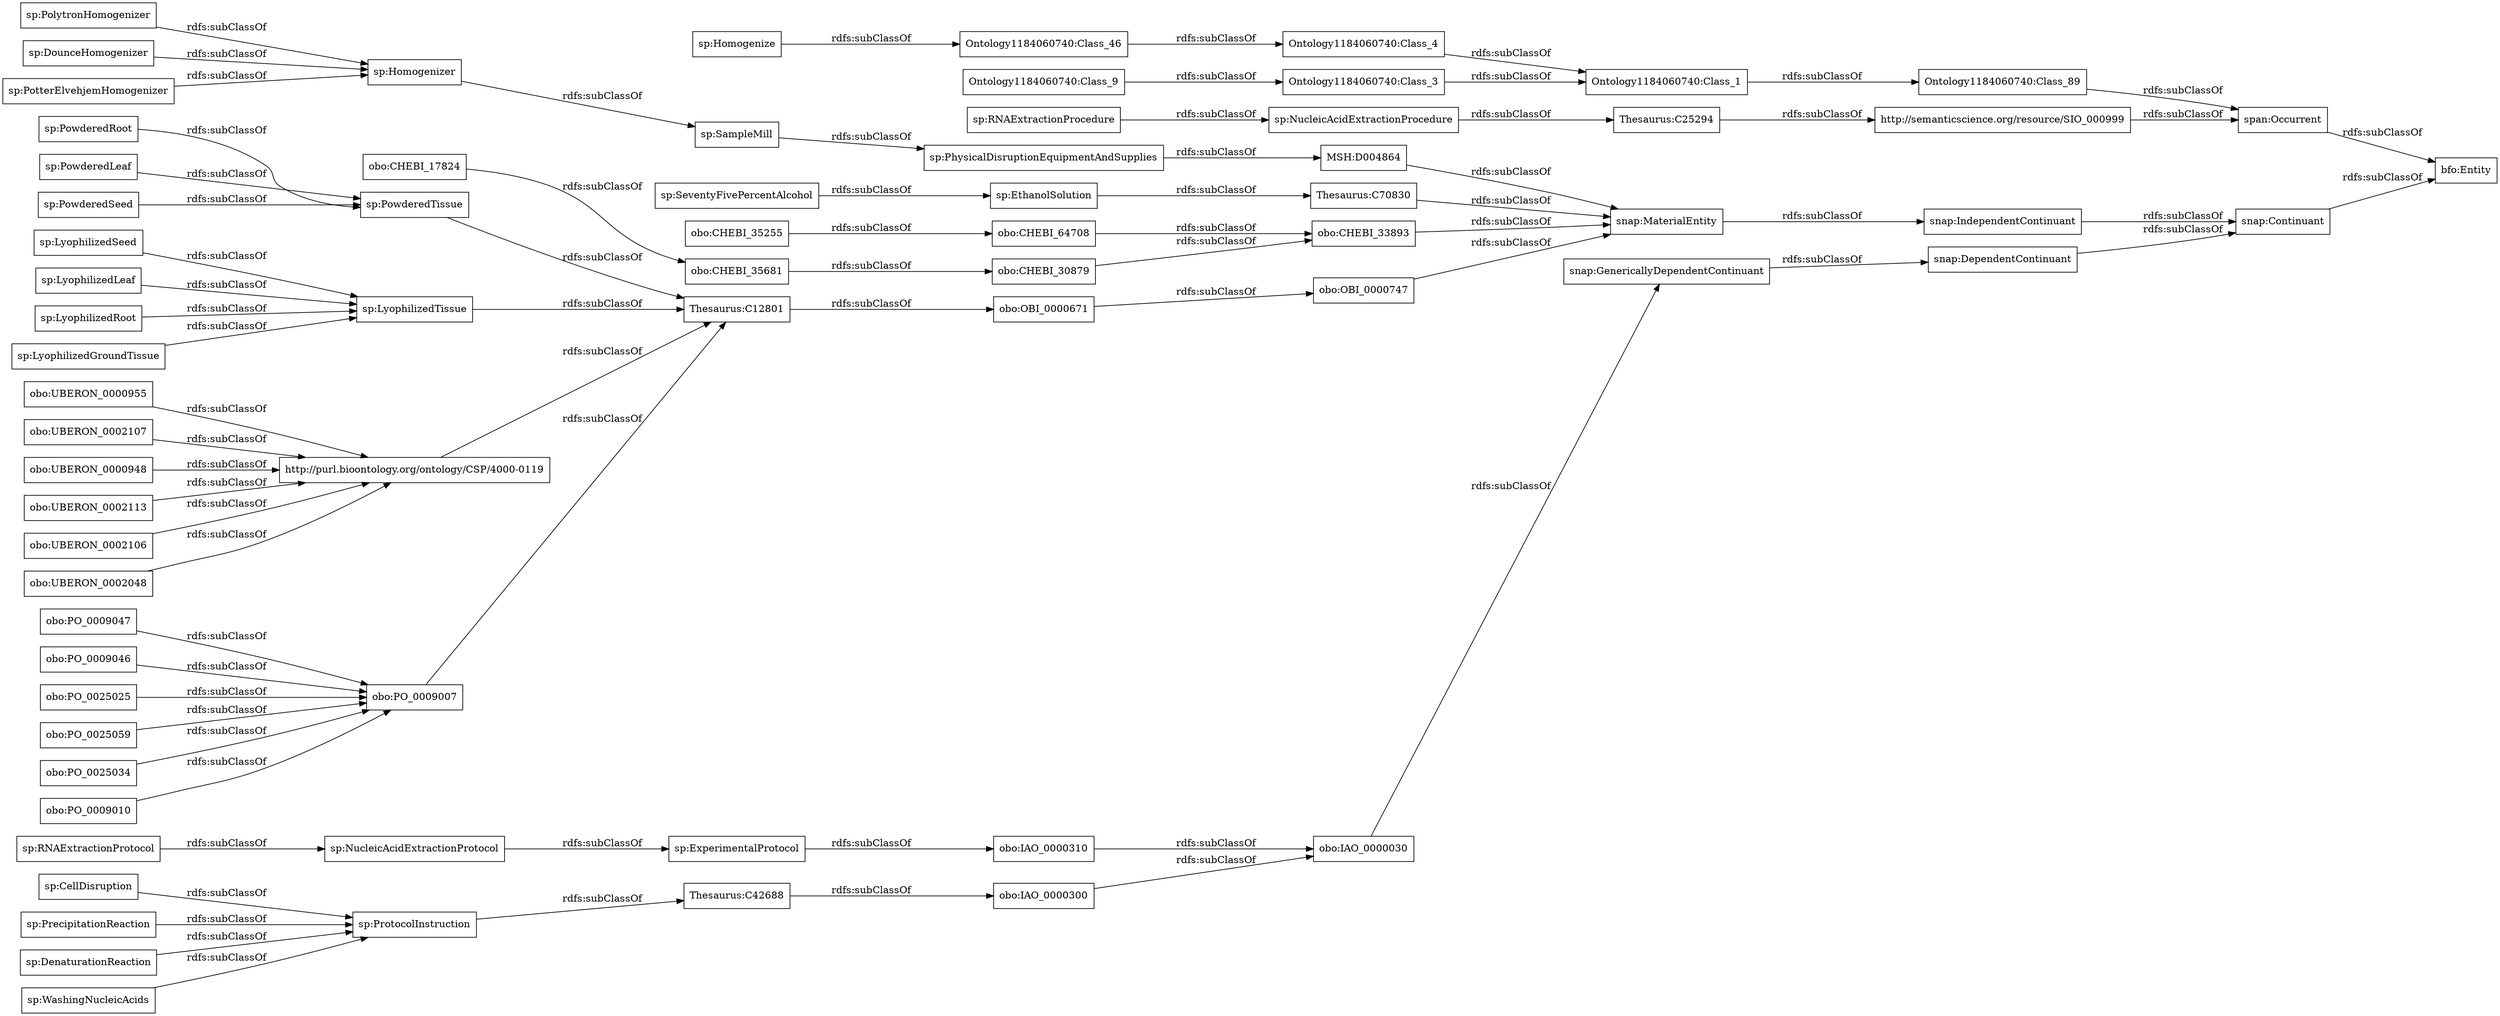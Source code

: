 digraph ar2dtool_diagram { 
rankdir=LR;
size="1000"
node [shape = rectangle, color="black"]; "obo:PO_0009010" "snap:DependentContinuant" "Thesaurus:C70830" "obo:CHEBI_35681" "sp:LyophilizedGroundTissue" "obo:UBERON_0002113" "Ontology1184060740:Class_4" "sp:SampleMill" "obo:IAO_0000310" "sp:PowderedRoot" "sp:DenaturationReaction" "sp:SeventyFivePercentAlcohol" "sp:PowderedTissue" "sp:LyophilizedSeed" "sp:PowderedLeaf" "span:Occurrent" "sp:Homogenizer" "sp:LyophilizedLeaf" "obo:UBERON_0002106" "Ontology1184060740:Class_89" "sp:NucleicAcidExtractionProcedure" "Ontology1184060740:Class_3" "snap:MaterialEntity" "obo:CHEBI_17824" "obo:OBI_0000671" "obo:PO_0009046" "Thesaurus:C12801" "sp:PhysicalDisruptionEquipmentAndSupplies" "snap:IndependentContinuant" "obo:PO_0025025" "Ontology1184060740:Class_46" "obo:UBERON_0002048" "http://semanticscience.org/resource/SIO_000999" "Ontology1184060740:Class_1" "bfo:Entity" "obo:CHEBI_33893" "sp:LyophilizedRoot" "sp:RNAExtractionProcedure" "obo:PO_0025059" "sp:ExperimentalProtocol" "sp:WashingNucleicAcids" "obo:CHEBI_64708" "snap:GenericallyDependentContinuant" "sp:RNAExtractionProtocol" "obo:PO_0009007" "sp:PolytronHomogenizer" "sp:LyophilizedTissue" "Thesaurus:C25294" "obo:UBERON_0000955" "Ontology1184060740:Class_9" "snap:Continuant" "sp:DounceHomogenizer" "sp:CellDisruption" "obo:IAO_0000030" "Thesaurus:C42688" "obo:UBERON_0002107" "sp:PowderedSeed" "sp:PotterElvehjemHomogenizer" "obo:PO_0025034" "sp:EthanolSolution" "sp:ProtocolInstruction" "obo:IAO_0000300" "http://purl.bioontology.org/ontology/CSP/4000-0119" "obo:CHEBI_35255" "sp:NucleicAcidExtractionProtocol" "obo:CHEBI_30879" "obo:PO_0009047" "sp:PrecipitationReaction" "obo:OBI_0000747" "obo:UBERON_0000948" "MSH:D004864" "sp:Homogenize" ; /*classes style*/
	"sp:PotterElvehjemHomogenizer" -> "sp:Homogenizer" [ label = "rdfs:subClassOf" ];
	"obo:UBERON_0002048" -> "http://purl.bioontology.org/ontology/CSP/4000-0119" [ label = "rdfs:subClassOf" ];
	"obo:CHEBI_33893" -> "snap:MaterialEntity" [ label = "rdfs:subClassOf" ];
	"sp:RNAExtractionProtocol" -> "sp:NucleicAcidExtractionProtocol" [ label = "rdfs:subClassOf" ];
	"sp:LyophilizedTissue" -> "Thesaurus:C12801" [ label = "rdfs:subClassOf" ];
	"sp:LyophilizedSeed" -> "sp:LyophilizedTissue" [ label = "rdfs:subClassOf" ];
	"Thesaurus:C12801" -> "obo:OBI_0000671" [ label = "rdfs:subClassOf" ];
	"sp:Homogenizer" -> "sp:SampleMill" [ label = "rdfs:subClassOf" ];
	"obo:UBERON_0002106" -> "http://purl.bioontology.org/ontology/CSP/4000-0119" [ label = "rdfs:subClassOf" ];
	"Thesaurus:C70830" -> "snap:MaterialEntity" [ label = "rdfs:subClassOf" ];
	"sp:NucleicAcidExtractionProtocol" -> "sp:ExperimentalProtocol" [ label = "rdfs:subClassOf" ];
	"obo:PO_0009007" -> "Thesaurus:C12801" [ label = "rdfs:subClassOf" ];
	"MSH:D004864" -> "snap:MaterialEntity" [ label = "rdfs:subClassOf" ];
	"obo:IAO_0000310" -> "obo:IAO_0000030" [ label = "rdfs:subClassOf" ];
	"obo:CHEBI_30879" -> "obo:CHEBI_33893" [ label = "rdfs:subClassOf" ];
	"sp:PowderedLeaf" -> "sp:PowderedTissue" [ label = "rdfs:subClassOf" ];
	"obo:UBERON_0002113" -> "http://purl.bioontology.org/ontology/CSP/4000-0119" [ label = "rdfs:subClassOf" ];
	"sp:WashingNucleicAcids" -> "sp:ProtocolInstruction" [ label = "rdfs:subClassOf" ];
	"sp:PowderedSeed" -> "sp:PowderedTissue" [ label = "rdfs:subClassOf" ];
	"Ontology1184060740:Class_89" -> "span:Occurrent" [ label = "rdfs:subClassOf" ];
	"snap:GenericallyDependentContinuant" -> "snap:DependentContinuant" [ label = "rdfs:subClassOf" ];
	"snap:Continuant" -> "bfo:Entity" [ label = "rdfs:subClassOf" ];
	"sp:LyophilizedLeaf" -> "sp:LyophilizedTissue" [ label = "rdfs:subClassOf" ];
	"http://purl.bioontology.org/ontology/CSP/4000-0119" -> "Thesaurus:C12801" [ label = "rdfs:subClassOf" ];
	"sp:ExperimentalProtocol" -> "obo:IAO_0000310" [ label = "rdfs:subClassOf" ];
	"sp:PhysicalDisruptionEquipmentAndSupplies" -> "MSH:D004864" [ label = "rdfs:subClassOf" ];
	"sp:SeventyFivePercentAlcohol" -> "sp:EthanolSolution" [ label = "rdfs:subClassOf" ];
	"Thesaurus:C42688" -> "obo:IAO_0000300" [ label = "rdfs:subClassOf" ];
	"http://semanticscience.org/resource/SIO_000999" -> "span:Occurrent" [ label = "rdfs:subClassOf" ];
	"Ontology1184060740:Class_1" -> "Ontology1184060740:Class_89" [ label = "rdfs:subClassOf" ];
	"sp:DenaturationReaction" -> "sp:ProtocolInstruction" [ label = "rdfs:subClassOf" ];
	"obo:PO_0009047" -> "obo:PO_0009007" [ label = "rdfs:subClassOf" ];
	"sp:PowderedRoot" -> "sp:PowderedTissue" [ label = "rdfs:subClassOf" ];
	"obo:CHEBI_64708" -> "obo:CHEBI_33893" [ label = "rdfs:subClassOf" ];
	"sp:ProtocolInstruction" -> "Thesaurus:C42688" [ label = "rdfs:subClassOf" ];
	"obo:IAO_0000030" -> "snap:GenericallyDependentContinuant" [ label = "rdfs:subClassOf" ];
	"sp:DounceHomogenizer" -> "sp:Homogenizer" [ label = "rdfs:subClassOf" ];
	"sp:LyophilizedGroundTissue" -> "sp:LyophilizedTissue" [ label = "rdfs:subClassOf" ];
	"sp:EthanolSolution" -> "Thesaurus:C70830" [ label = "rdfs:subClassOf" ];
	"sp:PowderedTissue" -> "Thesaurus:C12801" [ label = "rdfs:subClassOf" ];
	"sp:SampleMill" -> "sp:PhysicalDisruptionEquipmentAndSupplies" [ label = "rdfs:subClassOf" ];
	"sp:LyophilizedRoot" -> "sp:LyophilizedTissue" [ label = "rdfs:subClassOf" ];
	"Thesaurus:C25294" -> "http://semanticscience.org/resource/SIO_000999" [ label = "rdfs:subClassOf" ];
	"obo:PO_0009046" -> "obo:PO_0009007" [ label = "rdfs:subClassOf" ];
	"Ontology1184060740:Class_46" -> "Ontology1184060740:Class_4" [ label = "rdfs:subClassOf" ];
	"obo:IAO_0000300" -> "obo:IAO_0000030" [ label = "rdfs:subClassOf" ];
	"obo:CHEBI_17824" -> "obo:CHEBI_35681" [ label = "rdfs:subClassOf" ];
	"sp:PrecipitationReaction" -> "sp:ProtocolInstruction" [ label = "rdfs:subClassOf" ];
	"obo:OBI_0000671" -> "obo:OBI_0000747" [ label = "rdfs:subClassOf" ];
	"sp:Homogenize" -> "Ontology1184060740:Class_46" [ label = "rdfs:subClassOf" ];
	"obo:PO_0025034" -> "obo:PO_0009007" [ label = "rdfs:subClassOf" ];
	"snap:DependentContinuant" -> "snap:Continuant" [ label = "rdfs:subClassOf" ];
	"obo:CHEBI_35255" -> "obo:CHEBI_64708" [ label = "rdfs:subClassOf" ];
	"sp:NucleicAcidExtractionProcedure" -> "Thesaurus:C25294" [ label = "rdfs:subClassOf" ];
	"snap:IndependentContinuant" -> "snap:Continuant" [ label = "rdfs:subClassOf" ];
	"Ontology1184060740:Class_4" -> "Ontology1184060740:Class_1" [ label = "rdfs:subClassOf" ];
	"sp:PolytronHomogenizer" -> "sp:Homogenizer" [ label = "rdfs:subClassOf" ];
	"sp:RNAExtractionProcedure" -> "sp:NucleicAcidExtractionProcedure" [ label = "rdfs:subClassOf" ];
	"sp:CellDisruption" -> "sp:ProtocolInstruction" [ label = "rdfs:subClassOf" ];
	"span:Occurrent" -> "bfo:Entity" [ label = "rdfs:subClassOf" ];
	"obo:PO_0025059" -> "obo:PO_0009007" [ label = "rdfs:subClassOf" ];
	"obo:UBERON_0000948" -> "http://purl.bioontology.org/ontology/CSP/4000-0119" [ label = "rdfs:subClassOf" ];
	"Ontology1184060740:Class_9" -> "Ontology1184060740:Class_3" [ label = "rdfs:subClassOf" ];
	"snap:MaterialEntity" -> "snap:IndependentContinuant" [ label = "rdfs:subClassOf" ];
	"obo:CHEBI_35681" -> "obo:CHEBI_30879" [ label = "rdfs:subClassOf" ];
	"obo:OBI_0000747" -> "snap:MaterialEntity" [ label = "rdfs:subClassOf" ];
	"obo:PO_0009010" -> "obo:PO_0009007" [ label = "rdfs:subClassOf" ];
	"obo:UBERON_0002107" -> "http://purl.bioontology.org/ontology/CSP/4000-0119" [ label = "rdfs:subClassOf" ];
	"obo:PO_0025025" -> "obo:PO_0009007" [ label = "rdfs:subClassOf" ];
	"Ontology1184060740:Class_3" -> "Ontology1184060740:Class_1" [ label = "rdfs:subClassOf" ];
	"obo:UBERON_0000955" -> "http://purl.bioontology.org/ontology/CSP/4000-0119" [ label = "rdfs:subClassOf" ];

}
